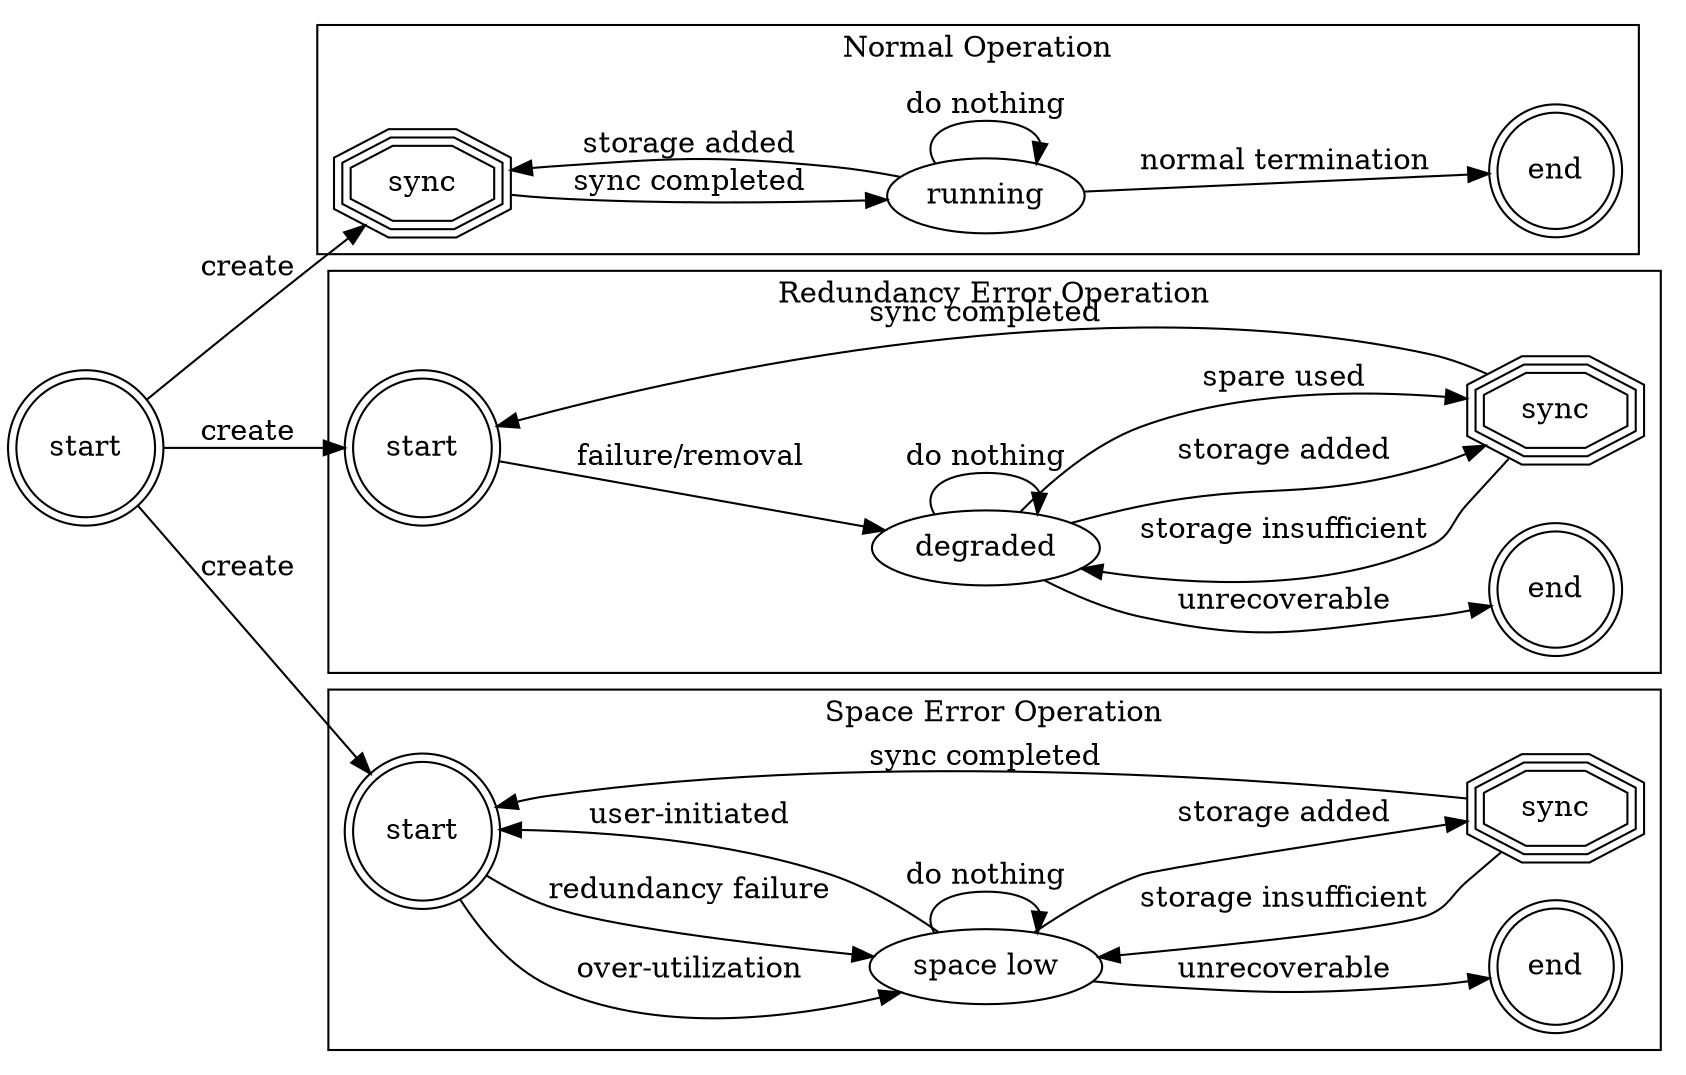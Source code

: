 /*
* A set of simple state machines illustrating basic stratis operation.
*/

digraph outline {
    rankdir=LR;

    "start" [shape="doublecircle"];

    "start" -> "sync" [label="create"];
    "start" -> "redundancy start" [label="create"];
    "start" -> "space start" [label="create"];

    subgraph cluster0{
        label = "Normal Operation";

        "normal end" [label="end", shape=doublecircle];
        "sync" [shape=tripleoctagon];

        "sync" -> "running" [label="sync completed"];

        "running" -> "sync" [label="storage added"];
        "running" -> "running" [label="do nothing"];
        "running" -> "normal end" [label="normal termination"];
    }

    subgraph cluster1 {
        label="Redundancy Error Operation";

        "redundancy start" [label="start", shape=doublecircle];
        "redundancy end" [label="end", shape=doublecircle];
        "redundancy sync" [label="sync", shape=tripleoctagon];

        "redundancy start" -> "degraded" [label="failure/removal"];

        "degraded" -> "degraded" [label="do nothing"];
        "degraded" -> "redundancy sync" [label="spare used"];
        "degraded" -> "redundancy sync" [label="storage added"];
        "degraded" -> "redundancy end" [label="unrecoverable"];

        "redundancy sync" -> "degraded" [label="storage insufficient"];
        "redundancy sync" -> "redundancy start" [label="sync completed"];
    }

    subgraph cluster2 {
        label="Space Error Operation";

        "space start" [label="start", shape=doublecircle];
        "space end" [label="end", shape=doublecircle];
        "space sync" [label="sync", shape=tripleoctagon];

        "space start" -> "space low" [label="over-utilization"];
        "space start" -> "space low" [label="redundancy failure"];

        "space low" -> "space low" [label="do nothing"];
        "space low" -> "space start" [label="user-initiated"];
        "space low" -> "space sync" [label="storage added"];
        "space low" -> "space end" [label="unrecoverable"];

        "space sync" -> "space start" [label="sync completed"];
        "space sync" -> "space low" [label="storage insufficient"];
    }
}

